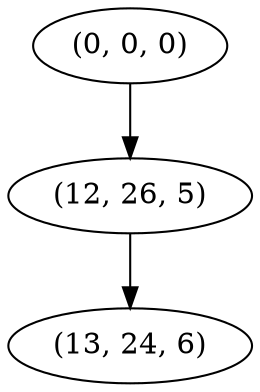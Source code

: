 digraph tree {
    "(0, 0, 0)";
    "(12, 26, 5)";
    "(13, 24, 6)";
    "(0, 0, 0)" -> "(12, 26, 5)";
    "(12, 26, 5)" -> "(13, 24, 6)";
}
